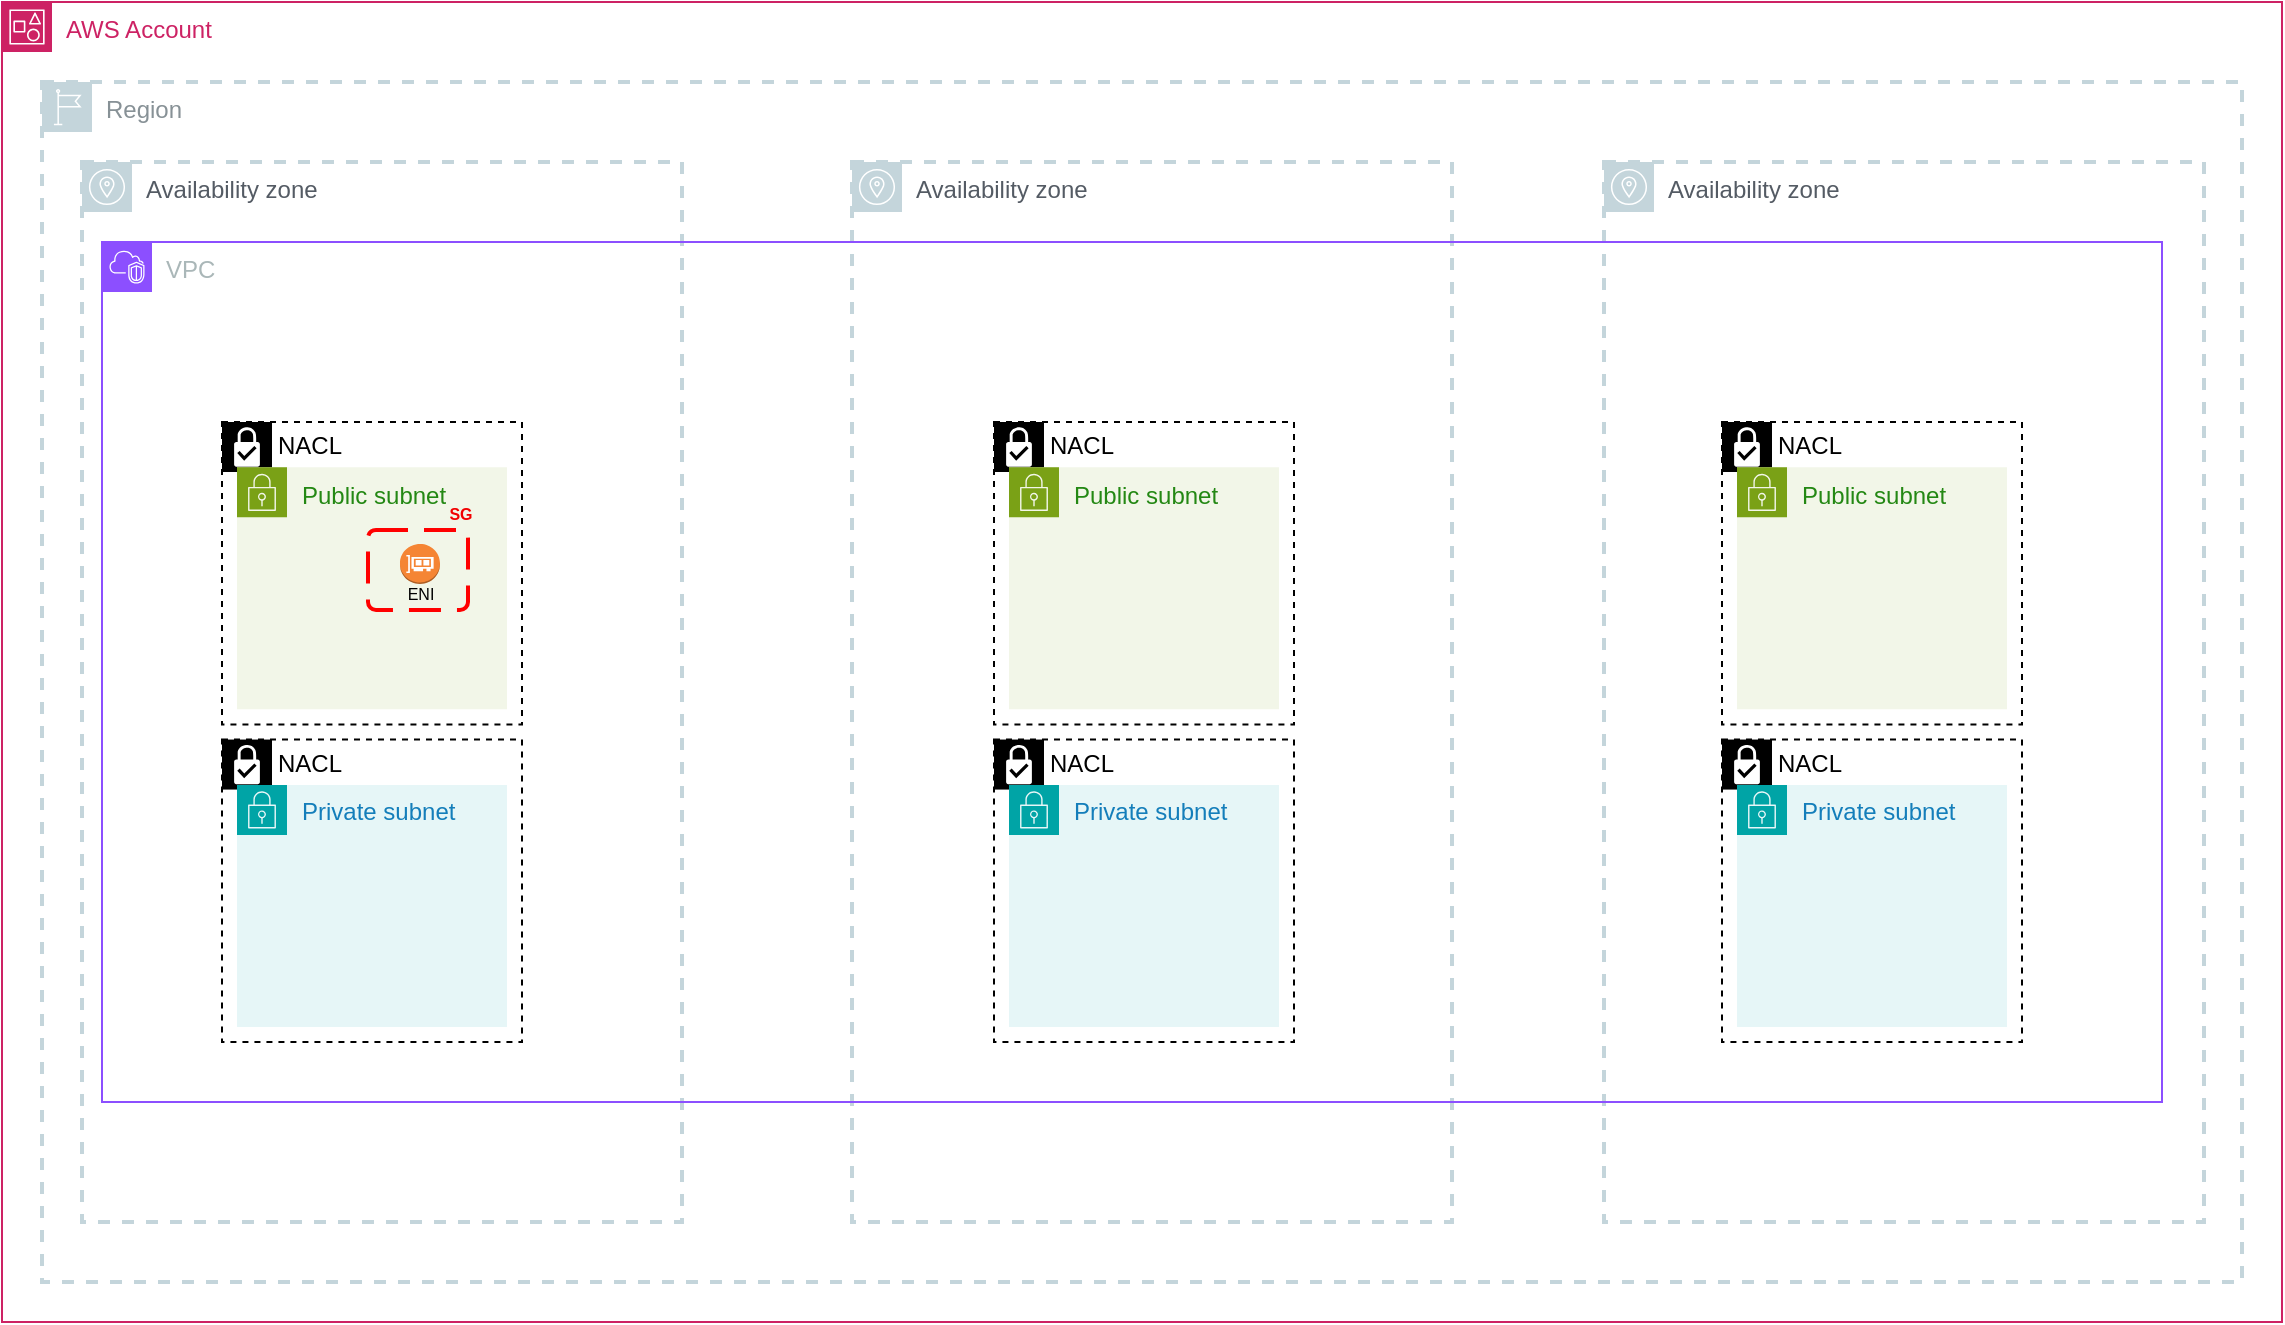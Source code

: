 <mxfile pages="2">
    <diagram name="v0" id="tUK1e1Y2FI6m3mknLEIn">
        <mxGraphModel dx="1967" dy="2041" grid="1" gridSize="10" guides="1" tooltips="1" connect="1" arrows="1" fold="1" page="1" pageScale="1" pageWidth="1169" pageHeight="827" math="0" shadow="0">
            <root>
                <mxCell id="6nE7W45JQlqCYRWxNlfK-0"/>
                <mxCell id="6nE7W45JQlqCYRWxNlfK-1" parent="6nE7W45JQlqCYRWxNlfK-0"/>
                <mxCell id="JMRRjU4FPU76ZOS7B0I3-24" value="" style="group" parent="6nE7W45JQlqCYRWxNlfK-1" vertex="1" connectable="0">
                    <mxGeometry x="-1154" y="-1560" width="1140" height="660" as="geometry"/>
                </mxCell>
                <mxCell id="JMRRjU4FPU76ZOS7B0I3-4" value="" style="group;movable=1;resizable=1;rotatable=1;deletable=1;editable=1;locked=0;connectable=1;" parent="JMRRjU4FPU76ZOS7B0I3-24" vertex="1" connectable="0">
                    <mxGeometry width="1140" height="660" as="geometry"/>
                </mxCell>
                <mxCell id="6nE7W45JQlqCYRWxNlfK-7" value="AWS Account" style="points=[[0,0],[0.25,0],[0.5,0],[0.75,0],[1,0],[1,0.25],[1,0.5],[1,0.75],[1,1],[0.75,1],[0.5,1],[0.25,1],[0,1],[0,0.75],[0,0.5],[0,0.25]];outlineConnect=0;gradientColor=none;html=1;whiteSpace=wrap;fontSize=12;fontStyle=0;container=1;pointerEvents=0;collapsible=0;recursiveResize=0;shape=mxgraph.aws4.group;grIcon=mxgraph.aws4.group_account;strokeColor=#CD2264;fillColor=none;verticalAlign=top;align=left;spacingLeft=30;fontColor=#CD2264;dashed=0;movable=1;resizable=1;rotatable=1;deletable=1;editable=1;locked=0;connectable=1;" parent="JMRRjU4FPU76ZOS7B0I3-4" vertex="1">
                    <mxGeometry width="1140" height="660" as="geometry"/>
                </mxCell>
                <mxCell id="6nE7W45JQlqCYRWxNlfK-3" value="Region" style="sketch=0;outlineConnect=0;gradientColor=none;html=1;whiteSpace=wrap;fontSize=12;fontStyle=0;shape=mxgraph.aws4.group;grIcon=mxgraph.aws4.group_region;strokeColor=#C4D5DB;fillColor=none;verticalAlign=top;align=left;spacingLeft=30;fontColor=#879196;dashed=1;movable=1;resizable=1;rotatable=1;deletable=1;editable=1;locked=0;connectable=1;strokeWidth=2;" parent="6nE7W45JQlqCYRWxNlfK-7" vertex="1">
                    <mxGeometry x="20" y="40" width="1100" height="600" as="geometry"/>
                </mxCell>
                <mxCell id="6nE7W45JQlqCYRWxNlfK-4" value="Availability zone" style="sketch=0;outlineConnect=0;gradientColor=none;html=1;whiteSpace=wrap;fontSize=12;fontStyle=0;shape=mxgraph.aws4.group;grIcon=mxgraph.aws4.group_availability_zone;strokeColor=#C4D5DB;fillColor=none;verticalAlign=top;align=left;spacingLeft=30;fontColor=#545B64;dashed=1;movable=1;resizable=1;rotatable=1;deletable=1;editable=1;locked=0;connectable=1;strokeWidth=2;" parent="6nE7W45JQlqCYRWxNlfK-7" vertex="1">
                    <mxGeometry x="40" y="80" width="300" height="530" as="geometry"/>
                </mxCell>
                <mxCell id="6nE7W45JQlqCYRWxNlfK-5" value="Availability zone" style="sketch=0;outlineConnect=0;gradientColor=none;html=1;whiteSpace=wrap;fontSize=12;fontStyle=0;shape=mxgraph.aws4.group;grIcon=mxgraph.aws4.group_availability_zone;strokeColor=#C4D5DB;fillColor=none;verticalAlign=top;align=left;spacingLeft=30;fontColor=#545B64;dashed=1;movable=1;resizable=1;rotatable=1;deletable=1;editable=1;locked=0;connectable=1;strokeWidth=2;" parent="6nE7W45JQlqCYRWxNlfK-7" vertex="1">
                    <mxGeometry x="425" y="80" width="300" height="530" as="geometry"/>
                </mxCell>
                <mxCell id="6nE7W45JQlqCYRWxNlfK-6" value="Availability zone" style="sketch=0;outlineConnect=0;gradientColor=none;html=1;whiteSpace=wrap;fontSize=12;fontStyle=0;shape=mxgraph.aws4.group;grIcon=mxgraph.aws4.group_availability_zone;strokeColor=#C4D5DB;fillColor=none;verticalAlign=top;align=left;spacingLeft=30;fontColor=#545B64;dashed=1;movable=1;resizable=1;rotatable=1;deletable=1;editable=1;locked=0;connectable=1;strokeWidth=2;" parent="6nE7W45JQlqCYRWxNlfK-7" vertex="1">
                    <mxGeometry x="801" y="80" width="300" height="530" as="geometry"/>
                </mxCell>
                <mxCell id="JMRRjU4FPU76ZOS7B0I3-2" value="VPC" style="points=[[0,0],[0.25,0],[0.5,0],[0.75,0],[1,0],[1,0.25],[1,0.5],[1,0.75],[1,1],[0.75,1],[0.5,1],[0.25,1],[0,1],[0,0.75],[0,0.5],[0,0.25]];outlineConnect=0;gradientColor=none;html=1;whiteSpace=wrap;fontSize=12;fontStyle=0;container=0;pointerEvents=0;collapsible=0;recursiveResize=0;shape=mxgraph.aws4.group;grIcon=mxgraph.aws4.group_vpc2;strokeColor=#8C4FFF;fillColor=none;verticalAlign=top;align=left;spacingLeft=30;fontColor=#AAB7B8;dashed=0;movable=1;resizable=1;rotatable=1;deletable=1;editable=1;locked=0;connectable=1;" parent="JMRRjU4FPU76ZOS7B0I3-4" vertex="1">
                    <mxGeometry x="50" y="120" width="1030" height="430" as="geometry"/>
                </mxCell>
                <mxCell id="JMRRjU4FPU76ZOS7B0I3-11" value="" style="group;movable=1;resizable=1;rotatable=1;deletable=1;editable=1;locked=0;connectable=1;" parent="JMRRjU4FPU76ZOS7B0I3-24" vertex="1" connectable="0">
                    <mxGeometry x="110" y="210" width="150" height="310" as="geometry"/>
                </mxCell>
                <mxCell id="JMRRjU4FPU76ZOS7B0I3-6" value="N&lt;span style=&quot;background-color: initial;&quot;&gt;ACL&lt;/span&gt;" style="shape=mxgraph.ibm.box;prType=subnet;fontStyle=0;verticalAlign=top;align=left;spacingLeft=32;spacingTop=4;fillColor=none;rounded=0;whiteSpace=wrap;html=1;strokeColor=#000000;strokeWidth=1;container=1;spacing=-4;collapsible=0;expand=0;recursiveResize=0;dashed=1;movable=1;resizable=1;rotatable=1;deletable=1;editable=1;locked=0;connectable=1;" parent="JMRRjU4FPU76ZOS7B0I3-11" vertex="1">
                    <mxGeometry width="150" height="151.22" as="geometry"/>
                </mxCell>
                <mxCell id="JMRRjU4FPU76ZOS7B0I3-3" value="Public subnet" style="points=[[0,0],[0.25,0],[0.5,0],[0.75,0],[1,0],[1,0.25],[1,0.5],[1,0.75],[1,1],[0.75,1],[0.5,1],[0.25,1],[0,1],[0,0.75],[0,0.5],[0,0.25]];outlineConnect=0;gradientColor=none;html=1;whiteSpace=wrap;fontSize=12;fontStyle=0;container=1;pointerEvents=0;collapsible=0;recursiveResize=0;shape=mxgraph.aws4.group;grIcon=mxgraph.aws4.group_security_group;grStroke=0;strokeColor=#7AA116;fillColor=#F2F6E8;verticalAlign=top;align=left;spacingLeft=30;fontColor=#248814;dashed=0;movable=1;resizable=1;rotatable=1;deletable=1;editable=1;locked=0;connectable=1;" parent="JMRRjU4FPU76ZOS7B0I3-6" vertex="1">
                    <mxGeometry x="7.5" y="22.683" width="135" height="120.976" as="geometry"/>
                </mxCell>
                <mxCell id="JMRRjU4FPU76ZOS7B0I3-10" value="" style="group;movable=1;resizable=1;rotatable=1;deletable=1;editable=1;locked=0;connectable=1;" parent="JMRRjU4FPU76ZOS7B0I3-11" vertex="1" connectable="0">
                    <mxGeometry y="158.78" width="150" height="151.22" as="geometry"/>
                </mxCell>
                <mxCell id="JMRRjU4FPU76ZOS7B0I3-7" value="NACL" style="shape=mxgraph.ibm.box;prType=subnet;fontStyle=0;verticalAlign=top;align=left;spacingLeft=32;spacingTop=4;fillColor=none;rounded=0;whiteSpace=wrap;html=1;strokeColor=#000000;strokeWidth=1;container=0;spacing=-4;collapsible=0;expand=0;recursiveResize=0;dashed=1;movable=1;resizable=1;rotatable=1;deletable=1;editable=1;locked=0;connectable=1;" parent="JMRRjU4FPU76ZOS7B0I3-10" vertex="1">
                    <mxGeometry width="150" height="151.22" as="geometry"/>
                </mxCell>
                <mxCell id="JMRRjU4FPU76ZOS7B0I3-9" value="Private subnet" style="points=[[0,0],[0.25,0],[0.5,0],[0.75,0],[1,0],[1,0.25],[1,0.5],[1,0.75],[1,1],[0.75,1],[0.5,1],[0.25,1],[0,1],[0,0.75],[0,0.5],[0,0.25]];outlineConnect=0;gradientColor=none;html=1;whiteSpace=wrap;fontSize=12;fontStyle=0;container=1;pointerEvents=0;collapsible=0;recursiveResize=0;shape=mxgraph.aws4.group;grIcon=mxgraph.aws4.group_security_group;grStroke=0;strokeColor=#00A4A6;fillColor=#E6F6F7;verticalAlign=top;align=left;spacingLeft=30;fontColor=#147EBA;dashed=0;movable=1;resizable=1;rotatable=1;deletable=1;editable=1;locked=0;connectable=1;" parent="JMRRjU4FPU76ZOS7B0I3-10" vertex="1">
                    <mxGeometry x="7.5" y="22.683" width="135" height="120.976" as="geometry"/>
                </mxCell>
                <mxCell id="JMRRjU4FPU76ZOS7B0I3-12" value="" style="group;movable=1;resizable=1;rotatable=1;deletable=1;editable=1;locked=0;connectable=1;" parent="JMRRjU4FPU76ZOS7B0I3-24" vertex="1" connectable="0">
                    <mxGeometry x="860" y="210" width="150" height="310" as="geometry"/>
                </mxCell>
                <mxCell id="JMRRjU4FPU76ZOS7B0I3-13" value="N&lt;span style=&quot;background-color: initial;&quot;&gt;ACL&lt;/span&gt;" style="shape=mxgraph.ibm.box;prType=subnet;fontStyle=0;verticalAlign=top;align=left;spacingLeft=32;spacingTop=4;fillColor=none;rounded=0;whiteSpace=wrap;html=1;strokeColor=#000000;strokeWidth=1;container=1;spacing=-4;collapsible=0;expand=0;recursiveResize=0;dashed=1;movable=1;resizable=1;rotatable=1;deletable=1;editable=1;locked=0;connectable=1;" parent="JMRRjU4FPU76ZOS7B0I3-12" vertex="1">
                    <mxGeometry width="150" height="151.22" as="geometry"/>
                </mxCell>
                <mxCell id="JMRRjU4FPU76ZOS7B0I3-14" value="Public subnet" style="points=[[0,0],[0.25,0],[0.5,0],[0.75,0],[1,0],[1,0.25],[1,0.5],[1,0.75],[1,1],[0.75,1],[0.5,1],[0.25,1],[0,1],[0,0.75],[0,0.5],[0,0.25]];outlineConnect=0;gradientColor=none;html=1;whiteSpace=wrap;fontSize=12;fontStyle=0;container=1;pointerEvents=0;collapsible=0;recursiveResize=0;shape=mxgraph.aws4.group;grIcon=mxgraph.aws4.group_security_group;grStroke=0;strokeColor=#7AA116;fillColor=#F2F6E8;verticalAlign=top;align=left;spacingLeft=30;fontColor=#248814;dashed=0;movable=1;resizable=1;rotatable=1;deletable=1;editable=1;locked=0;connectable=1;" parent="JMRRjU4FPU76ZOS7B0I3-13" vertex="1">
                    <mxGeometry x="7.5" y="22.683" width="135" height="120.976" as="geometry"/>
                </mxCell>
                <mxCell id="JMRRjU4FPU76ZOS7B0I3-15" value="" style="group;movable=1;resizable=1;rotatable=1;deletable=1;editable=1;locked=0;connectable=1;" parent="JMRRjU4FPU76ZOS7B0I3-12" vertex="1" connectable="0">
                    <mxGeometry y="158.78" width="150" height="151.22" as="geometry"/>
                </mxCell>
                <mxCell id="JMRRjU4FPU76ZOS7B0I3-16" value="NACL" style="shape=mxgraph.ibm.box;prType=subnet;fontStyle=0;verticalAlign=top;align=left;spacingLeft=32;spacingTop=4;fillColor=none;rounded=0;whiteSpace=wrap;html=1;strokeColor=#000000;strokeWidth=1;container=0;spacing=-4;collapsible=0;expand=0;recursiveResize=0;dashed=1;movable=1;resizable=1;rotatable=1;deletable=1;editable=1;locked=0;connectable=1;" parent="JMRRjU4FPU76ZOS7B0I3-15" vertex="1">
                    <mxGeometry width="150" height="151.22" as="geometry"/>
                </mxCell>
                <mxCell id="JMRRjU4FPU76ZOS7B0I3-17" value="Private subnet" style="points=[[0,0],[0.25,0],[0.5,0],[0.75,0],[1,0],[1,0.25],[1,0.5],[1,0.75],[1,1],[0.75,1],[0.5,1],[0.25,1],[0,1],[0,0.75],[0,0.5],[0,0.25]];outlineConnect=0;gradientColor=none;html=1;whiteSpace=wrap;fontSize=12;fontStyle=0;container=1;pointerEvents=0;collapsible=0;recursiveResize=0;shape=mxgraph.aws4.group;grIcon=mxgraph.aws4.group_security_group;grStroke=0;strokeColor=#00A4A6;fillColor=#E6F6F7;verticalAlign=top;align=left;spacingLeft=30;fontColor=#147EBA;dashed=0;movable=1;resizable=1;rotatable=1;deletable=1;editable=1;locked=0;connectable=1;" parent="JMRRjU4FPU76ZOS7B0I3-15" vertex="1">
                    <mxGeometry x="7.5" y="22.683" width="135" height="120.976" as="geometry"/>
                </mxCell>
                <mxCell id="JMRRjU4FPU76ZOS7B0I3-18" value="" style="group;movable=1;resizable=1;rotatable=1;deletable=1;editable=1;locked=0;connectable=1;" parent="JMRRjU4FPU76ZOS7B0I3-24" vertex="1" connectable="0">
                    <mxGeometry x="496" y="210" width="150" height="310" as="geometry"/>
                </mxCell>
                <mxCell id="JMRRjU4FPU76ZOS7B0I3-19" value="N&lt;span style=&quot;background-color: initial;&quot;&gt;ACL&lt;/span&gt;" style="shape=mxgraph.ibm.box;prType=subnet;fontStyle=0;verticalAlign=top;align=left;spacingLeft=32;spacingTop=4;fillColor=none;rounded=0;whiteSpace=wrap;html=1;strokeColor=#000000;strokeWidth=1;container=1;spacing=-4;collapsible=0;expand=0;recursiveResize=0;dashed=1;movable=1;resizable=1;rotatable=1;deletable=1;editable=1;locked=0;connectable=1;" parent="JMRRjU4FPU76ZOS7B0I3-18" vertex="1">
                    <mxGeometry width="150" height="151.22" as="geometry"/>
                </mxCell>
                <mxCell id="JMRRjU4FPU76ZOS7B0I3-20" value="Public subnet" style="points=[[0,0],[0.25,0],[0.5,0],[0.75,0],[1,0],[1,0.25],[1,0.5],[1,0.75],[1,1],[0.75,1],[0.5,1],[0.25,1],[0,1],[0,0.75],[0,0.5],[0,0.25]];outlineConnect=0;gradientColor=none;html=1;whiteSpace=wrap;fontSize=12;fontStyle=0;container=1;pointerEvents=0;collapsible=0;recursiveResize=0;shape=mxgraph.aws4.group;grIcon=mxgraph.aws4.group_security_group;grStroke=0;strokeColor=#7AA116;fillColor=#F2F6E8;verticalAlign=top;align=left;spacingLeft=30;fontColor=#248814;dashed=0;movable=1;resizable=1;rotatable=1;deletable=1;editable=1;locked=0;connectable=1;" parent="JMRRjU4FPU76ZOS7B0I3-19" vertex="1">
                    <mxGeometry x="7.5" y="22.683" width="135" height="120.976" as="geometry"/>
                </mxCell>
                <mxCell id="JMRRjU4FPU76ZOS7B0I3-21" value="" style="group;movable=1;resizable=1;rotatable=1;deletable=1;editable=1;locked=0;connectable=1;" parent="JMRRjU4FPU76ZOS7B0I3-18" vertex="1" connectable="0">
                    <mxGeometry y="158.78" width="150" height="151.22" as="geometry"/>
                </mxCell>
                <mxCell id="JMRRjU4FPU76ZOS7B0I3-22" value="NACL" style="shape=mxgraph.ibm.box;prType=subnet;fontStyle=0;verticalAlign=top;align=left;spacingLeft=32;spacingTop=4;fillColor=none;rounded=0;whiteSpace=wrap;html=1;strokeColor=#000000;strokeWidth=1;container=0;spacing=-4;collapsible=0;expand=0;recursiveResize=0;dashed=1;movable=1;resizable=1;rotatable=1;deletable=1;editable=1;locked=0;connectable=1;" parent="JMRRjU4FPU76ZOS7B0I3-21" vertex="1">
                    <mxGeometry width="150" height="151.22" as="geometry"/>
                </mxCell>
                <mxCell id="JMRRjU4FPU76ZOS7B0I3-23" value="Private subnet" style="points=[[0,0],[0.25,0],[0.5,0],[0.75,0],[1,0],[1,0.25],[1,0.5],[1,0.75],[1,1],[0.75,1],[0.5,1],[0.25,1],[0,1],[0,0.75],[0,0.5],[0,0.25]];outlineConnect=0;gradientColor=none;html=1;whiteSpace=wrap;fontSize=12;fontStyle=0;container=1;pointerEvents=0;collapsible=0;recursiveResize=0;shape=mxgraph.aws4.group;grIcon=mxgraph.aws4.group_security_group;grStroke=0;strokeColor=#00A4A6;fillColor=#E6F6F7;verticalAlign=top;align=left;spacingLeft=30;fontColor=#147EBA;dashed=0;movable=1;resizable=1;rotatable=1;deletable=1;editable=1;locked=0;connectable=1;" parent="JMRRjU4FPU76ZOS7B0I3-21" vertex="1">
                    <mxGeometry x="7.5" y="22.683" width="135" height="120.976" as="geometry"/>
                </mxCell>
                <mxCell id="DZnagVYZy32rgob6Cait-5" value="" style="group" parent="6nE7W45JQlqCYRWxNlfK-1" vertex="1" connectable="0">
                    <mxGeometry x="-970" y="-1320" width="65" height="70" as="geometry"/>
                </mxCell>
                <mxCell id="DZnagVYZy32rgob6Cait-1" value="" style="rounded=1;arcSize=10;dashed=1;strokeColor=#ff0000;fillColor=none;gradientColor=none;dashPattern=8 4;strokeWidth=2;" parent="DZnagVYZy32rgob6Cait-5" vertex="1">
                    <mxGeometry x="-1" y="24" width="50" height="40" as="geometry"/>
                </mxCell>
                <mxCell id="DZnagVYZy32rgob6Cait-4" value="&lt;font style=&quot;font-size: 8px;&quot;&gt;SG&lt;/font&gt;" style="text;html=1;align=center;verticalAlign=middle;resizable=0;points=[];autosize=1;strokeColor=none;fillColor=none;fontStyle=1;fontColor=#F20000;" parent="DZnagVYZy32rgob6Cait-5" vertex="1">
                    <mxGeometry x="25" width="40" height="30" as="geometry"/>
                </mxCell>
                <mxCell id="DZnagVYZy32rgob6Cait-7" value="" style="group" parent="DZnagVYZy32rgob6Cait-5" vertex="1" connectable="0">
                    <mxGeometry x="5" y="31" width="40" height="39" as="geometry"/>
                </mxCell>
                <mxCell id="DZnagVYZy32rgob6Cait-0" value="" style="outlineConnect=0;dashed=0;verticalLabelPosition=bottom;verticalAlign=top;align=center;html=1;shape=mxgraph.aws3.elastic_network_interface;fillColor=#F58534;gradientColor=none;" parent="DZnagVYZy32rgob6Cait-7" vertex="1">
                    <mxGeometry x="10" width="20" height="20" as="geometry"/>
                </mxCell>
                <mxCell id="DZnagVYZy32rgob6Cait-6" value="&lt;font style=&quot;font-size: 8px;&quot;&gt;ENI&lt;/font&gt;" style="text;html=1;align=center;verticalAlign=middle;resizable=0;points=[];autosize=1;strokeColor=none;fillColor=none;" parent="DZnagVYZy32rgob6Cait-7" vertex="1">
                    <mxGeometry y="9" width="40" height="30" as="geometry"/>
                </mxCell>
            </root>
        </mxGraphModel>
    </diagram>
    <diagram id="S7umtmVMAxSzvAQBGj2f" name="ZZZ1">
        <mxGraphModel dx="1967" dy="2041" grid="1" gridSize="10" guides="1" tooltips="1" connect="1" arrows="1" fold="1" page="1" pageScale="1" pageWidth="1169" pageHeight="827" math="0" shadow="0">
            <root>
                <mxCell id="0"/>
                <mxCell id="1" parent="0"/>
                <mxCell id="x5YoCCET0R3nboP1B6UB-4" value="" style="group" parent="1" vertex="1" connectable="0">
                    <mxGeometry x="-1150" y="-1505" width="1130" height="580" as="geometry"/>
                </mxCell>
                <mxCell id="RBhH4DFFtfVz5wHEDppe-1" value="Region" style="sketch=0;outlineConnect=0;gradientColor=none;html=1;whiteSpace=wrap;fontSize=12;fontStyle=0;shape=mxgraph.aws4.group;grIcon=mxgraph.aws4.group_region;strokeColor=#C4D5DB;fillColor=none;verticalAlign=top;align=left;spacingLeft=30;fontColor=#879196;dashed=1;movable=1;resizable=1;rotatable=1;deletable=1;editable=1;locked=0;connectable=1;strokeWidth=2;" parent="x5YoCCET0R3nboP1B6UB-4" vertex="1">
                    <mxGeometry width="1130" height="580" as="geometry"/>
                </mxCell>
                <mxCell id="RBhH4DFFtfVz5wHEDppe-5" value="Availability zone" style="sketch=0;outlineConnect=0;gradientColor=none;html=1;whiteSpace=wrap;fontSize=12;fontStyle=0;shape=mxgraph.aws4.group;grIcon=mxgraph.aws4.group_availability_zone;strokeColor=#C4D5DB;fillColor=none;verticalAlign=top;align=left;spacingLeft=30;fontColor=#545B64;dashed=1;movable=1;resizable=1;rotatable=1;deletable=1;editable=1;locked=0;connectable=1;strokeWidth=2;" parent="x5YoCCET0R3nboP1B6UB-4" vertex="1">
                    <mxGeometry x="42" y="40" width="300" height="500" as="geometry"/>
                </mxCell>
                <mxCell id="x5YoCCET0R3nboP1B6UB-2" value="Availability zone" style="sketch=0;outlineConnect=0;gradientColor=none;html=1;whiteSpace=wrap;fontSize=12;fontStyle=0;shape=mxgraph.aws4.group;grIcon=mxgraph.aws4.group_availability_zone;strokeColor=#C4D5DB;fillColor=none;verticalAlign=top;align=left;spacingLeft=30;fontColor=#545B64;dashed=1;movable=1;resizable=1;rotatable=1;deletable=1;editable=1;locked=0;connectable=1;strokeWidth=2;" parent="x5YoCCET0R3nboP1B6UB-4" vertex="1">
                    <mxGeometry x="420" y="40" width="300" height="500" as="geometry"/>
                </mxCell>
                <mxCell id="x5YoCCET0R3nboP1B6UB-3" value="Availability zone" style="sketch=0;outlineConnect=0;gradientColor=none;html=1;whiteSpace=wrap;fontSize=12;fontStyle=0;shape=mxgraph.aws4.group;grIcon=mxgraph.aws4.group_availability_zone;strokeColor=#C4D5DB;fillColor=none;verticalAlign=top;align=left;spacingLeft=30;fontColor=#545B64;dashed=1;movable=1;resizable=1;rotatable=1;deletable=1;editable=1;locked=0;connectable=1;strokeWidth=2;" parent="x5YoCCET0R3nboP1B6UB-4" vertex="1">
                    <mxGeometry x="800" y="40" width="300" height="500" as="geometry"/>
                </mxCell>
                <mxCell id="x5YoCCET0R3nboP1B6UB-5" value="AWS Account" style="points=[[0,0],[0.25,0],[0.5,0],[0.75,0],[1,0],[1,0.25],[1,0.5],[1,0.75],[1,1],[0.75,1],[0.5,1],[0.25,1],[0,1],[0,0.75],[0,0.5],[0,0.25]];outlineConnect=0;gradientColor=none;html=1;whiteSpace=wrap;fontSize=12;fontStyle=0;container=1;pointerEvents=0;collapsible=0;recursiveResize=0;shape=mxgraph.aws4.group;grIcon=mxgraph.aws4.group_account;strokeColor=#CD2264;fillColor=none;verticalAlign=top;align=left;spacingLeft=30;fontColor=#CD2264;dashed=0;" parent="1" vertex="1">
                    <mxGeometry x="-1160" y="-1530" width="1130" height="630" as="geometry"/>
                </mxCell>
            </root>
        </mxGraphModel>
    </diagram>
    <diagram id="ss8tlJcfplix2xCucRnz" name="ZZZ2">
        <mxGraphModel dx="2498" dy="2587" grid="1" gridSize="10" guides="1" tooltips="1" connect="1" arrows="1" fold="1" page="1" pageScale="1" pageWidth="850" pageHeight="1100" math="0" shadow="0">
            <root>
                <mxCell id="0"/>
                <mxCell id="1" parent="0"/>
                <mxCell id="bNNR2CcggfhvLUC3fNRz-1" value="" style="group" vertex="1" connectable="0" parent="1">
                    <mxGeometry x="-1150" y="-1505" width="1130" height="580" as="geometry"/>
                </mxCell>
                <mxCell id="bNNR2CcggfhvLUC3fNRz-2" value="Region" style="sketch=0;outlineConnect=0;gradientColor=none;html=1;whiteSpace=wrap;fontSize=12;fontStyle=0;shape=mxgraph.aws4.group;grIcon=mxgraph.aws4.group_region;strokeColor=#C4D5DB;fillColor=none;verticalAlign=top;align=left;spacingLeft=30;fontColor=#879196;dashed=1;movable=1;resizable=1;rotatable=1;deletable=1;editable=1;locked=0;connectable=1;strokeWidth=2;" vertex="1" parent="bNNR2CcggfhvLUC3fNRz-1">
                    <mxGeometry width="1130" height="580" as="geometry"/>
                </mxCell>
                <mxCell id="bNNR2CcggfhvLUC3fNRz-3" value="Availability zone" style="sketch=0;outlineConnect=0;gradientColor=none;html=1;whiteSpace=wrap;fontSize=12;fontStyle=0;shape=mxgraph.aws4.group;grIcon=mxgraph.aws4.group_availability_zone;strokeColor=#C4D5DB;fillColor=none;verticalAlign=top;align=left;spacingLeft=30;fontColor=#545B64;dashed=1;movable=1;resizable=1;rotatable=1;deletable=1;editable=1;locked=0;connectable=1;strokeWidth=2;" vertex="1" parent="bNNR2CcggfhvLUC3fNRz-1">
                    <mxGeometry x="42" y="40" width="300" height="500" as="geometry"/>
                </mxCell>
                <mxCell id="bNNR2CcggfhvLUC3fNRz-4" value="Availability zone" style="sketch=0;outlineConnect=0;gradientColor=none;html=1;whiteSpace=wrap;fontSize=12;fontStyle=0;shape=mxgraph.aws4.group;grIcon=mxgraph.aws4.group_availability_zone;strokeColor=#C4D5DB;fillColor=none;verticalAlign=top;align=left;spacingLeft=30;fontColor=#545B64;dashed=1;movable=1;resizable=1;rotatable=1;deletable=1;editable=1;locked=0;connectable=1;strokeWidth=2;" vertex="1" parent="bNNR2CcggfhvLUC3fNRz-1">
                    <mxGeometry x="420" y="40" width="300" height="500" as="geometry"/>
                </mxCell>
                <mxCell id="bNNR2CcggfhvLUC3fNRz-5" value="Availability zone" style="sketch=0;outlineConnect=0;gradientColor=none;html=1;whiteSpace=wrap;fontSize=12;fontStyle=0;shape=mxgraph.aws4.group;grIcon=mxgraph.aws4.group_availability_zone;strokeColor=#C4D5DB;fillColor=none;verticalAlign=top;align=left;spacingLeft=30;fontColor=#545B64;dashed=1;movable=1;resizable=1;rotatable=1;deletable=1;editable=1;locked=0;connectable=1;strokeWidth=2;" vertex="1" parent="bNNR2CcggfhvLUC3fNRz-1">
                    <mxGeometry x="800" y="40" width="300" height="500" as="geometry"/>
                </mxCell>
                <mxCell id="bNNR2CcggfhvLUC3fNRz-6" value="AWS Account" style="points=[[0,0],[0.25,0],[0.5,0],[0.75,0],[1,0],[1,0.25],[1,0.5],[1,0.75],[1,1],[0.75,1],[0.5,1],[0.25,1],[0,1],[0,0.75],[0,0.5],[0,0.25]];outlineConnect=0;gradientColor=none;html=1;whiteSpace=wrap;fontSize=12;fontStyle=0;container=1;pointerEvents=0;collapsible=0;recursiveResize=0;shape=mxgraph.aws4.group;grIcon=mxgraph.aws4.group_account;strokeColor=#CD2264;fillColor=none;verticalAlign=top;align=left;spacingLeft=30;fontColor=#CD2264;dashed=0;" vertex="1" parent="1">
                    <mxGeometry x="-1160" y="-1530" width="1130" height="630" as="geometry"/>
                </mxCell>
            </root>
        </mxGraphModel>
    </diagram>
    <diagram id="6Bfy_T9Q2qeNbSyGZsV9" name="ZZZ3">
        <mxGraphModel dx="2498" dy="2587" grid="1" gridSize="10" guides="1" tooltips="1" connect="1" arrows="1" fold="1" page="1" pageScale="1" pageWidth="850" pageHeight="1100" math="0" shadow="0">
            <root>
                <mxCell id="0"/>
                <mxCell id="1" parent="0"/>
                <mxCell id="52F2Cd-In3AToT6JuwlN-1" value="" style="group" vertex="1" connectable="0" parent="1">
                    <mxGeometry x="-1154" y="-1560" width="1140" height="660" as="geometry"/>
                </mxCell>
                <mxCell id="52F2Cd-In3AToT6JuwlN-2" value="" style="group;movable=1;resizable=1;rotatable=1;deletable=1;editable=1;locked=0;connectable=1;" vertex="1" connectable="0" parent="52F2Cd-In3AToT6JuwlN-1">
                    <mxGeometry width="1140" height="660" as="geometry"/>
                </mxCell>
                <mxCell id="52F2Cd-In3AToT6JuwlN-3" value="AWS Account" style="points=[[0,0],[0.25,0],[0.5,0],[0.75,0],[1,0],[1,0.25],[1,0.5],[1,0.75],[1,1],[0.75,1],[0.5,1],[0.25,1],[0,1],[0,0.75],[0,0.5],[0,0.25]];outlineConnect=0;gradientColor=none;html=1;whiteSpace=wrap;fontSize=12;fontStyle=0;container=1;pointerEvents=0;collapsible=0;recursiveResize=0;shape=mxgraph.aws4.group;grIcon=mxgraph.aws4.group_account;strokeColor=#CD2264;fillColor=none;verticalAlign=top;align=left;spacingLeft=30;fontColor=#CD2264;dashed=0;movable=1;resizable=1;rotatable=1;deletable=1;editable=1;locked=0;connectable=1;" vertex="1" parent="52F2Cd-In3AToT6JuwlN-2">
                    <mxGeometry width="1140" height="660" as="geometry"/>
                </mxCell>
                <mxCell id="52F2Cd-In3AToT6JuwlN-4" value="Region" style="sketch=0;outlineConnect=0;gradientColor=none;html=1;whiteSpace=wrap;fontSize=12;fontStyle=0;shape=mxgraph.aws4.group;grIcon=mxgraph.aws4.group_region;strokeColor=#C4D5DB;fillColor=none;verticalAlign=top;align=left;spacingLeft=30;fontColor=#879196;dashed=1;movable=1;resizable=1;rotatable=1;deletable=1;editable=1;locked=0;connectable=1;strokeWidth=2;" vertex="1" parent="52F2Cd-In3AToT6JuwlN-3">
                    <mxGeometry x="20" y="40" width="1100" height="600" as="geometry"/>
                </mxCell>
                <mxCell id="52F2Cd-In3AToT6JuwlN-5" value="Availability zone" style="sketch=0;outlineConnect=0;gradientColor=none;html=1;whiteSpace=wrap;fontSize=12;fontStyle=0;shape=mxgraph.aws4.group;grIcon=mxgraph.aws4.group_availability_zone;strokeColor=#C4D5DB;fillColor=none;verticalAlign=top;align=left;spacingLeft=30;fontColor=#545B64;dashed=1;movable=1;resizable=1;rotatable=1;deletable=1;editable=1;locked=0;connectable=1;strokeWidth=2;" vertex="1" parent="52F2Cd-In3AToT6JuwlN-3">
                    <mxGeometry x="40" y="80" width="300" height="530" as="geometry"/>
                </mxCell>
                <mxCell id="52F2Cd-In3AToT6JuwlN-6" value="Availability zone" style="sketch=0;outlineConnect=0;gradientColor=none;html=1;whiteSpace=wrap;fontSize=12;fontStyle=0;shape=mxgraph.aws4.group;grIcon=mxgraph.aws4.group_availability_zone;strokeColor=#C4D5DB;fillColor=none;verticalAlign=top;align=left;spacingLeft=30;fontColor=#545B64;dashed=1;movable=1;resizable=1;rotatable=1;deletable=1;editable=1;locked=0;connectable=1;strokeWidth=2;" vertex="1" parent="52F2Cd-In3AToT6JuwlN-3">
                    <mxGeometry x="425" y="80" width="300" height="530" as="geometry"/>
                </mxCell>
                <mxCell id="52F2Cd-In3AToT6JuwlN-7" value="Availability zone" style="sketch=0;outlineConnect=0;gradientColor=none;html=1;whiteSpace=wrap;fontSize=12;fontStyle=0;shape=mxgraph.aws4.group;grIcon=mxgraph.aws4.group_availability_zone;strokeColor=#C4D5DB;fillColor=none;verticalAlign=top;align=left;spacingLeft=30;fontColor=#545B64;dashed=1;movable=1;resizable=1;rotatable=1;deletable=1;editable=1;locked=0;connectable=1;strokeWidth=2;" vertex="1" parent="52F2Cd-In3AToT6JuwlN-3">
                    <mxGeometry x="801" y="80" width="300" height="530" as="geometry"/>
                </mxCell>
                <mxCell id="52F2Cd-In3AToT6JuwlN-8" value="VPC" style="points=[[0,0],[0.25,0],[0.5,0],[0.75,0],[1,0],[1,0.25],[1,0.5],[1,0.75],[1,1],[0.75,1],[0.5,1],[0.25,1],[0,1],[0,0.75],[0,0.5],[0,0.25]];outlineConnect=0;gradientColor=none;html=1;whiteSpace=wrap;fontSize=12;fontStyle=0;container=0;pointerEvents=0;collapsible=0;recursiveResize=0;shape=mxgraph.aws4.group;grIcon=mxgraph.aws4.group_vpc2;strokeColor=#8C4FFF;fillColor=none;verticalAlign=top;align=left;spacingLeft=30;fontColor=#AAB7B8;dashed=0;movable=1;resizable=1;rotatable=1;deletable=1;editable=1;locked=0;connectable=1;" vertex="1" parent="52F2Cd-In3AToT6JuwlN-2">
                    <mxGeometry x="50" y="120" width="1030" height="430" as="geometry"/>
                </mxCell>
                <mxCell id="52F2Cd-In3AToT6JuwlN-9" value="" style="group;movable=1;resizable=1;rotatable=1;deletable=1;editable=1;locked=0;connectable=1;" vertex="1" connectable="0" parent="52F2Cd-In3AToT6JuwlN-1">
                    <mxGeometry x="110" y="210" width="150" height="310" as="geometry"/>
                </mxCell>
                <mxCell id="52F2Cd-In3AToT6JuwlN-10" value="N&lt;span style=&quot;background-color: initial;&quot;&gt;ACL&lt;/span&gt;" style="shape=mxgraph.ibm.box;prType=subnet;fontStyle=0;verticalAlign=top;align=left;spacingLeft=32;spacingTop=4;fillColor=none;rounded=0;whiteSpace=wrap;html=1;strokeColor=#000000;strokeWidth=1;container=1;spacing=-4;collapsible=0;expand=0;recursiveResize=0;dashed=1;movable=1;resizable=1;rotatable=1;deletable=1;editable=1;locked=0;connectable=1;" vertex="1" parent="52F2Cd-In3AToT6JuwlN-9">
                    <mxGeometry width="150" height="151.22" as="geometry"/>
                </mxCell>
                <mxCell id="52F2Cd-In3AToT6JuwlN-11" value="Public subnet" style="points=[[0,0],[0.25,0],[0.5,0],[0.75,0],[1,0],[1,0.25],[1,0.5],[1,0.75],[1,1],[0.75,1],[0.5,1],[0.25,1],[0,1],[0,0.75],[0,0.5],[0,0.25]];outlineConnect=0;gradientColor=none;html=1;whiteSpace=wrap;fontSize=12;fontStyle=0;container=1;pointerEvents=0;collapsible=0;recursiveResize=0;shape=mxgraph.aws4.group;grIcon=mxgraph.aws4.group_security_group;grStroke=0;strokeColor=#7AA116;fillColor=#F2F6E8;verticalAlign=top;align=left;spacingLeft=30;fontColor=#248814;dashed=0;movable=1;resizable=1;rotatable=1;deletable=1;editable=1;locked=0;connectable=1;" vertex="1" parent="52F2Cd-In3AToT6JuwlN-10">
                    <mxGeometry x="7.5" y="22.683" width="135" height="120.976" as="geometry"/>
                </mxCell>
                <mxCell id="52F2Cd-In3AToT6JuwlN-12" value="" style="group;movable=1;resizable=1;rotatable=1;deletable=1;editable=1;locked=0;connectable=1;" vertex="1" connectable="0" parent="52F2Cd-In3AToT6JuwlN-9">
                    <mxGeometry y="158.78" width="150" height="151.22" as="geometry"/>
                </mxCell>
                <mxCell id="52F2Cd-In3AToT6JuwlN-13" value="NACL" style="shape=mxgraph.ibm.box;prType=subnet;fontStyle=0;verticalAlign=top;align=left;spacingLeft=32;spacingTop=4;fillColor=none;rounded=0;whiteSpace=wrap;html=1;strokeColor=#000000;strokeWidth=1;container=0;spacing=-4;collapsible=0;expand=0;recursiveResize=0;dashed=1;movable=1;resizable=1;rotatable=1;deletable=1;editable=1;locked=0;connectable=1;" vertex="1" parent="52F2Cd-In3AToT6JuwlN-12">
                    <mxGeometry width="150" height="151.22" as="geometry"/>
                </mxCell>
                <mxCell id="52F2Cd-In3AToT6JuwlN-14" value="Private subnet" style="points=[[0,0],[0.25,0],[0.5,0],[0.75,0],[1,0],[1,0.25],[1,0.5],[1,0.75],[1,1],[0.75,1],[0.5,1],[0.25,1],[0,1],[0,0.75],[0,0.5],[0,0.25]];outlineConnect=0;gradientColor=none;html=1;whiteSpace=wrap;fontSize=12;fontStyle=0;container=1;pointerEvents=0;collapsible=0;recursiveResize=0;shape=mxgraph.aws4.group;grIcon=mxgraph.aws4.group_security_group;grStroke=0;strokeColor=#00A4A6;fillColor=#E6F6F7;verticalAlign=top;align=left;spacingLeft=30;fontColor=#147EBA;dashed=0;movable=1;resizable=1;rotatable=1;deletable=1;editable=1;locked=0;connectable=1;" vertex="1" parent="52F2Cd-In3AToT6JuwlN-12">
                    <mxGeometry x="7.5" y="22.683" width="135" height="120.976" as="geometry"/>
                </mxCell>
                <mxCell id="52F2Cd-In3AToT6JuwlN-15" value="" style="group;movable=1;resizable=1;rotatable=1;deletable=1;editable=1;locked=0;connectable=1;" vertex="1" connectable="0" parent="52F2Cd-In3AToT6JuwlN-1">
                    <mxGeometry x="860" y="210" width="150" height="310" as="geometry"/>
                </mxCell>
                <mxCell id="52F2Cd-In3AToT6JuwlN-16" value="N&lt;span style=&quot;background-color: initial;&quot;&gt;ACL&lt;/span&gt;" style="shape=mxgraph.ibm.box;prType=subnet;fontStyle=0;verticalAlign=top;align=left;spacingLeft=32;spacingTop=4;fillColor=none;rounded=0;whiteSpace=wrap;html=1;strokeColor=#000000;strokeWidth=1;container=1;spacing=-4;collapsible=0;expand=0;recursiveResize=0;dashed=1;movable=1;resizable=1;rotatable=1;deletable=1;editable=1;locked=0;connectable=1;" vertex="1" parent="52F2Cd-In3AToT6JuwlN-15">
                    <mxGeometry width="150" height="151.22" as="geometry"/>
                </mxCell>
                <mxCell id="52F2Cd-In3AToT6JuwlN-17" value="Public subnet" style="points=[[0,0],[0.25,0],[0.5,0],[0.75,0],[1,0],[1,0.25],[1,0.5],[1,0.75],[1,1],[0.75,1],[0.5,1],[0.25,1],[0,1],[0,0.75],[0,0.5],[0,0.25]];outlineConnect=0;gradientColor=none;html=1;whiteSpace=wrap;fontSize=12;fontStyle=0;container=1;pointerEvents=0;collapsible=0;recursiveResize=0;shape=mxgraph.aws4.group;grIcon=mxgraph.aws4.group_security_group;grStroke=0;strokeColor=#7AA116;fillColor=#F2F6E8;verticalAlign=top;align=left;spacingLeft=30;fontColor=#248814;dashed=0;movable=1;resizable=1;rotatable=1;deletable=1;editable=1;locked=0;connectable=1;" vertex="1" parent="52F2Cd-In3AToT6JuwlN-16">
                    <mxGeometry x="7.5" y="22.683" width="135" height="120.976" as="geometry"/>
                </mxCell>
                <mxCell id="52F2Cd-In3AToT6JuwlN-18" value="" style="group;movable=1;resizable=1;rotatable=1;deletable=1;editable=1;locked=0;connectable=1;" vertex="1" connectable="0" parent="52F2Cd-In3AToT6JuwlN-15">
                    <mxGeometry y="158.78" width="150" height="151.22" as="geometry"/>
                </mxCell>
                <mxCell id="52F2Cd-In3AToT6JuwlN-19" value="NACL" style="shape=mxgraph.ibm.box;prType=subnet;fontStyle=0;verticalAlign=top;align=left;spacingLeft=32;spacingTop=4;fillColor=none;rounded=0;whiteSpace=wrap;html=1;strokeColor=#000000;strokeWidth=1;container=0;spacing=-4;collapsible=0;expand=0;recursiveResize=0;dashed=1;movable=1;resizable=1;rotatable=1;deletable=1;editable=1;locked=0;connectable=1;" vertex="1" parent="52F2Cd-In3AToT6JuwlN-18">
                    <mxGeometry width="150" height="151.22" as="geometry"/>
                </mxCell>
                <mxCell id="52F2Cd-In3AToT6JuwlN-20" value="Private subnet" style="points=[[0,0],[0.25,0],[0.5,0],[0.75,0],[1,0],[1,0.25],[1,0.5],[1,0.75],[1,1],[0.75,1],[0.5,1],[0.25,1],[0,1],[0,0.75],[0,0.5],[0,0.25]];outlineConnect=0;gradientColor=none;html=1;whiteSpace=wrap;fontSize=12;fontStyle=0;container=1;pointerEvents=0;collapsible=0;recursiveResize=0;shape=mxgraph.aws4.group;grIcon=mxgraph.aws4.group_security_group;grStroke=0;strokeColor=#00A4A6;fillColor=#E6F6F7;verticalAlign=top;align=left;spacingLeft=30;fontColor=#147EBA;dashed=0;movable=1;resizable=1;rotatable=1;deletable=1;editable=1;locked=0;connectable=1;" vertex="1" parent="52F2Cd-In3AToT6JuwlN-18">
                    <mxGeometry x="7.5" y="22.683" width="135" height="120.976" as="geometry"/>
                </mxCell>
                <mxCell id="52F2Cd-In3AToT6JuwlN-21" value="" style="group;movable=1;resizable=1;rotatable=1;deletable=1;editable=1;locked=0;connectable=1;" vertex="1" connectable="0" parent="52F2Cd-In3AToT6JuwlN-1">
                    <mxGeometry x="496" y="210" width="150" height="310" as="geometry"/>
                </mxCell>
                <mxCell id="52F2Cd-In3AToT6JuwlN-22" value="N&lt;span style=&quot;background-color: initial;&quot;&gt;ACL&lt;/span&gt;" style="shape=mxgraph.ibm.box;prType=subnet;fontStyle=0;verticalAlign=top;align=left;spacingLeft=32;spacingTop=4;fillColor=none;rounded=0;whiteSpace=wrap;html=1;strokeColor=#000000;strokeWidth=1;container=1;spacing=-4;collapsible=0;expand=0;recursiveResize=0;dashed=1;movable=1;resizable=1;rotatable=1;deletable=1;editable=1;locked=0;connectable=1;" vertex="1" parent="52F2Cd-In3AToT6JuwlN-21">
                    <mxGeometry width="150" height="151.22" as="geometry"/>
                </mxCell>
                <mxCell id="52F2Cd-In3AToT6JuwlN-23" value="Public subnet" style="points=[[0,0],[0.25,0],[0.5,0],[0.75,0],[1,0],[1,0.25],[1,0.5],[1,0.75],[1,1],[0.75,1],[0.5,1],[0.25,1],[0,1],[0,0.75],[0,0.5],[0,0.25]];outlineConnect=0;gradientColor=none;html=1;whiteSpace=wrap;fontSize=12;fontStyle=0;container=1;pointerEvents=0;collapsible=0;recursiveResize=0;shape=mxgraph.aws4.group;grIcon=mxgraph.aws4.group_security_group;grStroke=0;strokeColor=#7AA116;fillColor=#F2F6E8;verticalAlign=top;align=left;spacingLeft=30;fontColor=#248814;dashed=0;movable=1;resizable=1;rotatable=1;deletable=1;editable=1;locked=0;connectable=1;" vertex="1" parent="52F2Cd-In3AToT6JuwlN-22">
                    <mxGeometry x="7.5" y="22.683" width="135" height="120.976" as="geometry"/>
                </mxCell>
                <mxCell id="52F2Cd-In3AToT6JuwlN-24" value="" style="group;movable=1;resizable=1;rotatable=1;deletable=1;editable=1;locked=0;connectable=1;" vertex="1" connectable="0" parent="52F2Cd-In3AToT6JuwlN-21">
                    <mxGeometry y="158.78" width="150" height="151.22" as="geometry"/>
                </mxCell>
                <mxCell id="52F2Cd-In3AToT6JuwlN-25" value="NACL" style="shape=mxgraph.ibm.box;prType=subnet;fontStyle=0;verticalAlign=top;align=left;spacingLeft=32;spacingTop=4;fillColor=none;rounded=0;whiteSpace=wrap;html=1;strokeColor=#000000;strokeWidth=1;container=0;spacing=-4;collapsible=0;expand=0;recursiveResize=0;dashed=1;movable=1;resizable=1;rotatable=1;deletable=1;editable=1;locked=0;connectable=1;" vertex="1" parent="52F2Cd-In3AToT6JuwlN-24">
                    <mxGeometry width="150" height="151.22" as="geometry"/>
                </mxCell>
                <mxCell id="52F2Cd-In3AToT6JuwlN-26" value="Private subnet" style="points=[[0,0],[0.25,0],[0.5,0],[0.75,0],[1,0],[1,0.25],[1,0.5],[1,0.75],[1,1],[0.75,1],[0.5,1],[0.25,1],[0,1],[0,0.75],[0,0.5],[0,0.25]];outlineConnect=0;gradientColor=none;html=1;whiteSpace=wrap;fontSize=12;fontStyle=0;container=1;pointerEvents=0;collapsible=0;recursiveResize=0;shape=mxgraph.aws4.group;grIcon=mxgraph.aws4.group_security_group;grStroke=0;strokeColor=#00A4A6;fillColor=#E6F6F7;verticalAlign=top;align=left;spacingLeft=30;fontColor=#147EBA;dashed=0;movable=1;resizable=1;rotatable=1;deletable=1;editable=1;locked=0;connectable=1;" vertex="1" parent="52F2Cd-In3AToT6JuwlN-24">
                    <mxGeometry x="7.5" y="22.683" width="135" height="120.976" as="geometry"/>
                </mxCell>
            </root>
        </mxGraphModel>
    </diagram>
</mxfile>